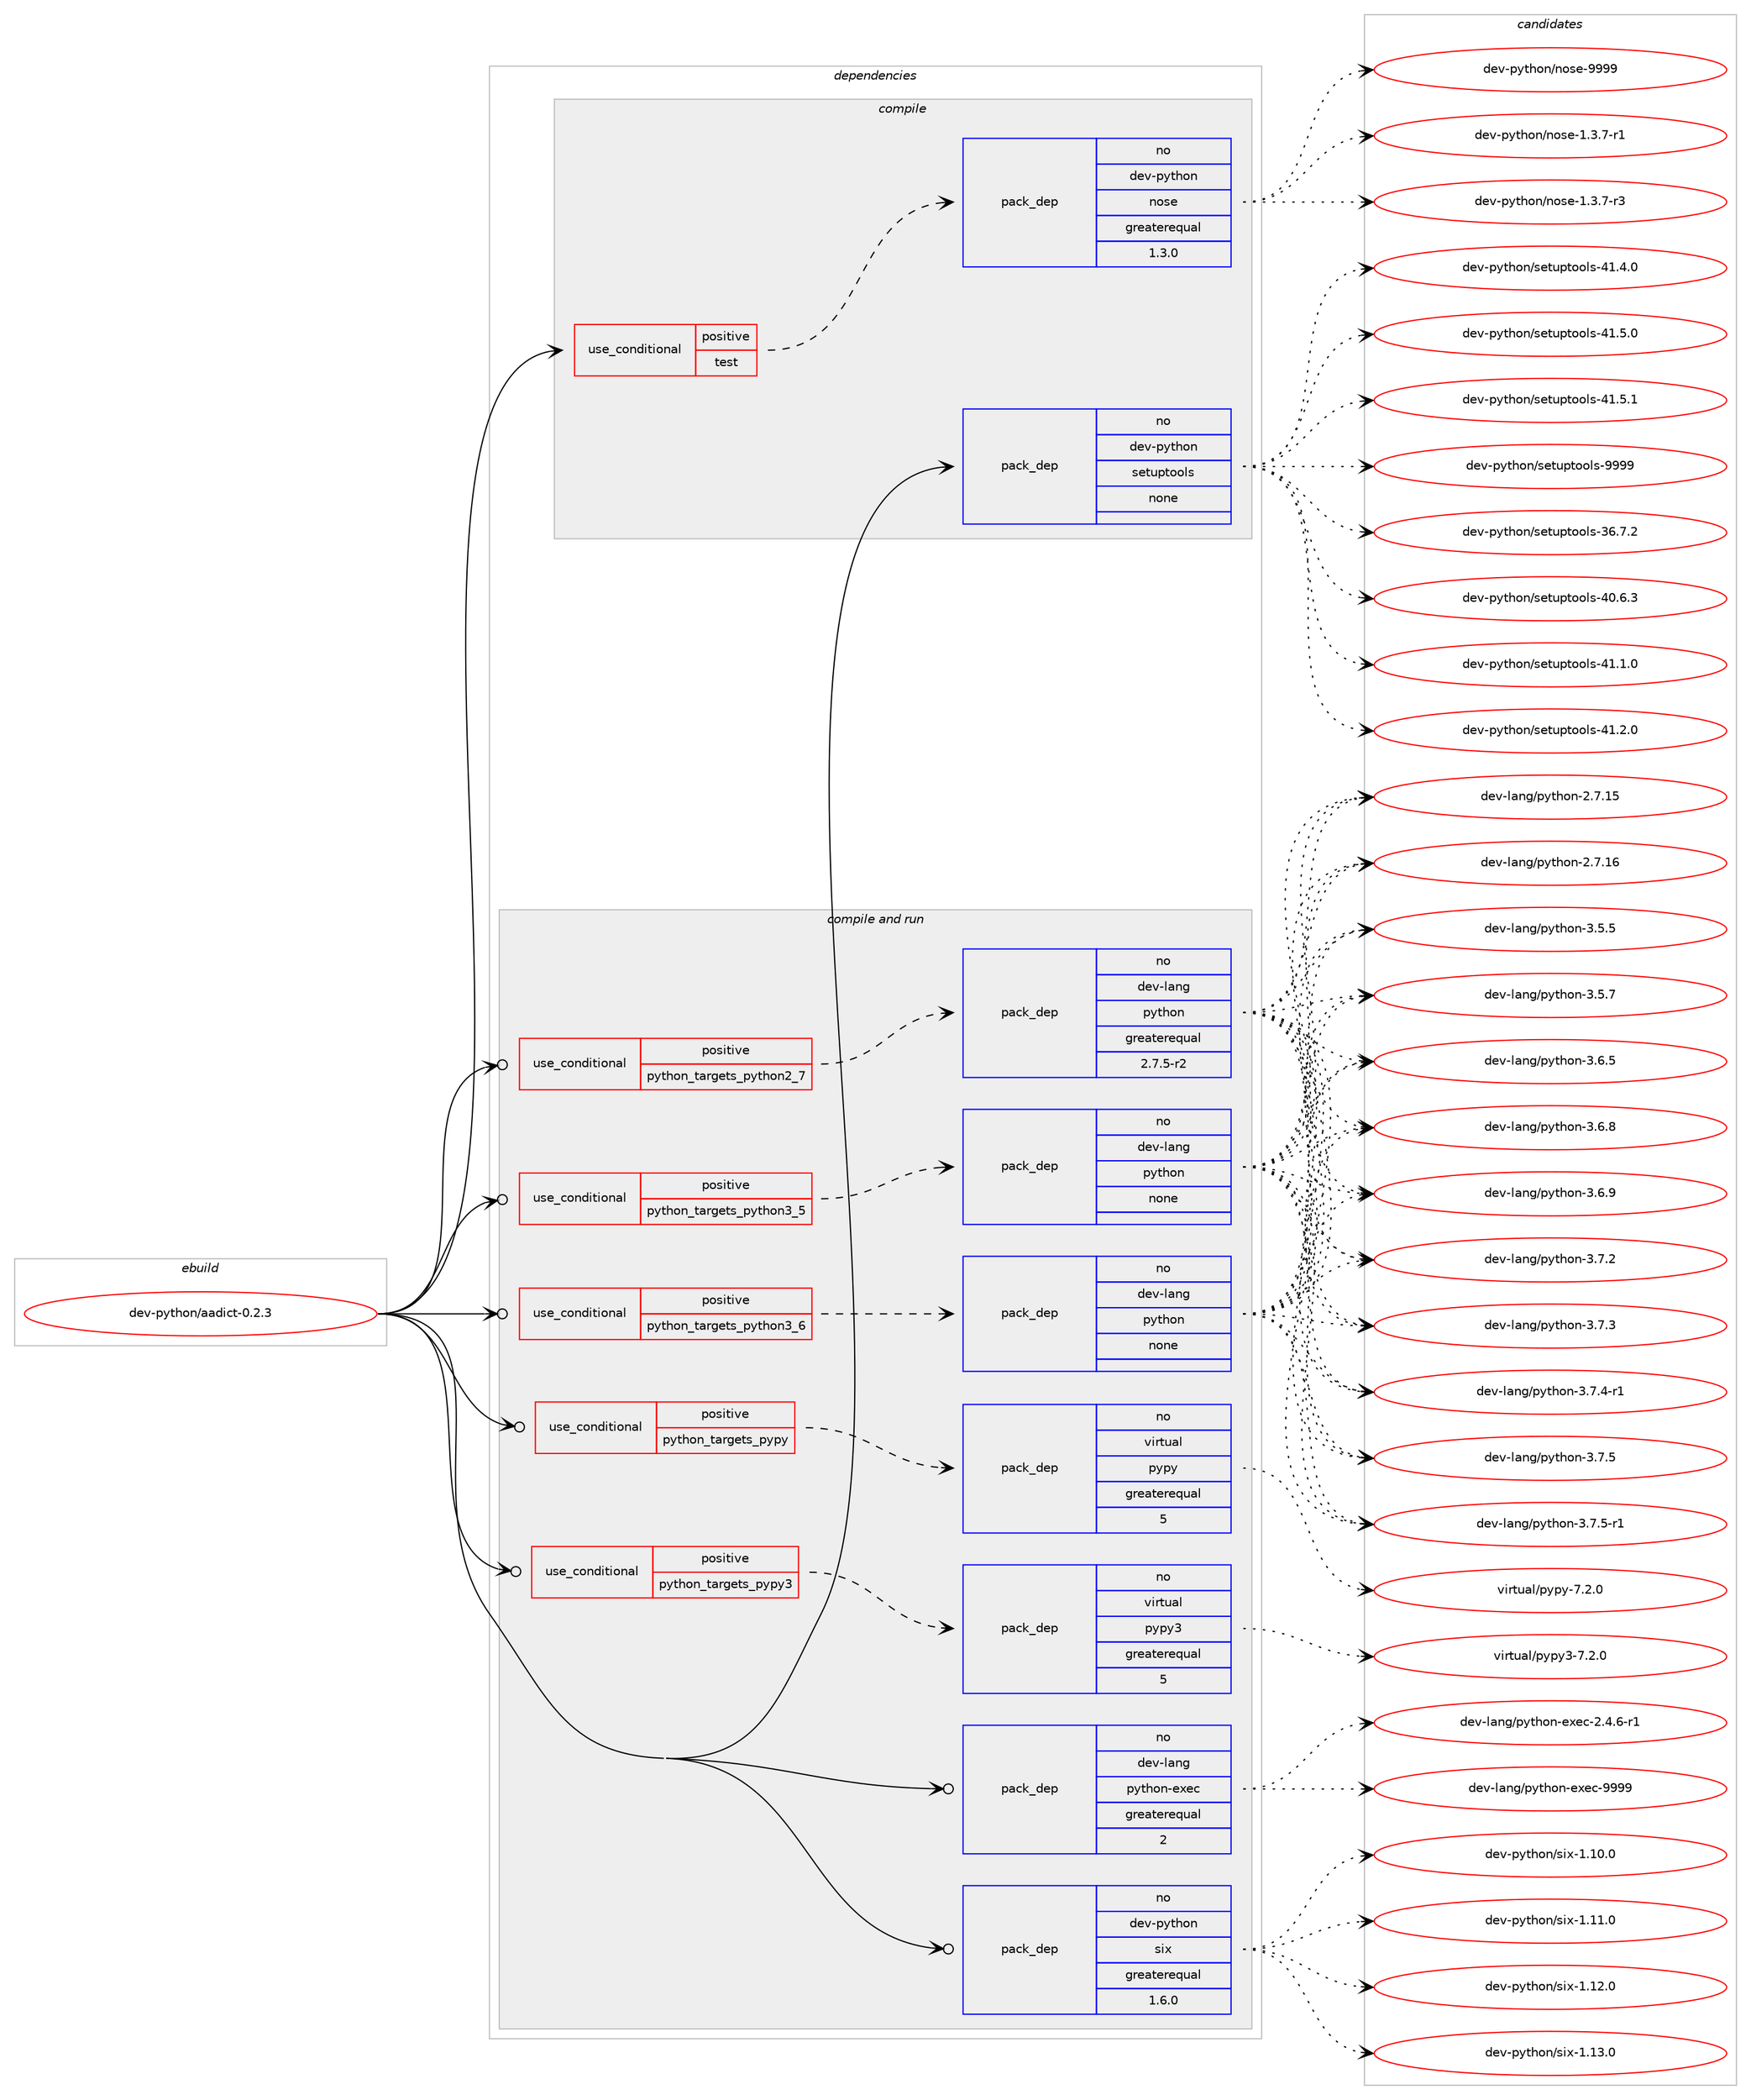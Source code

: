 digraph prolog {

# *************
# Graph options
# *************

newrank=true;
concentrate=true;
compound=true;
graph [rankdir=LR,fontname=Helvetica,fontsize=10,ranksep=1.5];#, ranksep=2.5, nodesep=0.2];
edge  [arrowhead=vee];
node  [fontname=Helvetica,fontsize=10];

# **********
# The ebuild
# **********

subgraph cluster_leftcol {
color=gray;
rank=same;
label=<<i>ebuild</i>>;
id [label="dev-python/aadict-0.2.3", color=red, width=4, href="../dev-python/aadict-0.2.3.svg"];
}

# ****************
# The dependencies
# ****************

subgraph cluster_midcol {
color=gray;
label=<<i>dependencies</i>>;
subgraph cluster_compile {
fillcolor="#eeeeee";
style=filled;
label=<<i>compile</i>>;
subgraph cond135894 {
dependency593419 [label=<<TABLE BORDER="0" CELLBORDER="1" CELLSPACING="0" CELLPADDING="4"><TR><TD ROWSPAN="3" CELLPADDING="10">use_conditional</TD></TR><TR><TD>positive</TD></TR><TR><TD>test</TD></TR></TABLE>>, shape=none, color=red];
subgraph pack445753 {
dependency593420 [label=<<TABLE BORDER="0" CELLBORDER="1" CELLSPACING="0" CELLPADDING="4" WIDTH="220"><TR><TD ROWSPAN="6" CELLPADDING="30">pack_dep</TD></TR><TR><TD WIDTH="110">no</TD></TR><TR><TD>dev-python</TD></TR><TR><TD>nose</TD></TR><TR><TD>greaterequal</TD></TR><TR><TD>1.3.0</TD></TR></TABLE>>, shape=none, color=blue];
}
dependency593419:e -> dependency593420:w [weight=20,style="dashed",arrowhead="vee"];
}
id:e -> dependency593419:w [weight=20,style="solid",arrowhead="vee"];
subgraph pack445754 {
dependency593421 [label=<<TABLE BORDER="0" CELLBORDER="1" CELLSPACING="0" CELLPADDING="4" WIDTH="220"><TR><TD ROWSPAN="6" CELLPADDING="30">pack_dep</TD></TR><TR><TD WIDTH="110">no</TD></TR><TR><TD>dev-python</TD></TR><TR><TD>setuptools</TD></TR><TR><TD>none</TD></TR><TR><TD></TD></TR></TABLE>>, shape=none, color=blue];
}
id:e -> dependency593421:w [weight=20,style="solid",arrowhead="vee"];
}
subgraph cluster_compileandrun {
fillcolor="#eeeeee";
style=filled;
label=<<i>compile and run</i>>;
subgraph cond135895 {
dependency593422 [label=<<TABLE BORDER="0" CELLBORDER="1" CELLSPACING="0" CELLPADDING="4"><TR><TD ROWSPAN="3" CELLPADDING="10">use_conditional</TD></TR><TR><TD>positive</TD></TR><TR><TD>python_targets_pypy</TD></TR></TABLE>>, shape=none, color=red];
subgraph pack445755 {
dependency593423 [label=<<TABLE BORDER="0" CELLBORDER="1" CELLSPACING="0" CELLPADDING="4" WIDTH="220"><TR><TD ROWSPAN="6" CELLPADDING="30">pack_dep</TD></TR><TR><TD WIDTH="110">no</TD></TR><TR><TD>virtual</TD></TR><TR><TD>pypy</TD></TR><TR><TD>greaterequal</TD></TR><TR><TD>5</TD></TR></TABLE>>, shape=none, color=blue];
}
dependency593422:e -> dependency593423:w [weight=20,style="dashed",arrowhead="vee"];
}
id:e -> dependency593422:w [weight=20,style="solid",arrowhead="odotvee"];
subgraph cond135896 {
dependency593424 [label=<<TABLE BORDER="0" CELLBORDER="1" CELLSPACING="0" CELLPADDING="4"><TR><TD ROWSPAN="3" CELLPADDING="10">use_conditional</TD></TR><TR><TD>positive</TD></TR><TR><TD>python_targets_pypy3</TD></TR></TABLE>>, shape=none, color=red];
subgraph pack445756 {
dependency593425 [label=<<TABLE BORDER="0" CELLBORDER="1" CELLSPACING="0" CELLPADDING="4" WIDTH="220"><TR><TD ROWSPAN="6" CELLPADDING="30">pack_dep</TD></TR><TR><TD WIDTH="110">no</TD></TR><TR><TD>virtual</TD></TR><TR><TD>pypy3</TD></TR><TR><TD>greaterequal</TD></TR><TR><TD>5</TD></TR></TABLE>>, shape=none, color=blue];
}
dependency593424:e -> dependency593425:w [weight=20,style="dashed",arrowhead="vee"];
}
id:e -> dependency593424:w [weight=20,style="solid",arrowhead="odotvee"];
subgraph cond135897 {
dependency593426 [label=<<TABLE BORDER="0" CELLBORDER="1" CELLSPACING="0" CELLPADDING="4"><TR><TD ROWSPAN="3" CELLPADDING="10">use_conditional</TD></TR><TR><TD>positive</TD></TR><TR><TD>python_targets_python2_7</TD></TR></TABLE>>, shape=none, color=red];
subgraph pack445757 {
dependency593427 [label=<<TABLE BORDER="0" CELLBORDER="1" CELLSPACING="0" CELLPADDING="4" WIDTH="220"><TR><TD ROWSPAN="6" CELLPADDING="30">pack_dep</TD></TR><TR><TD WIDTH="110">no</TD></TR><TR><TD>dev-lang</TD></TR><TR><TD>python</TD></TR><TR><TD>greaterequal</TD></TR><TR><TD>2.7.5-r2</TD></TR></TABLE>>, shape=none, color=blue];
}
dependency593426:e -> dependency593427:w [weight=20,style="dashed",arrowhead="vee"];
}
id:e -> dependency593426:w [weight=20,style="solid",arrowhead="odotvee"];
subgraph cond135898 {
dependency593428 [label=<<TABLE BORDER="0" CELLBORDER="1" CELLSPACING="0" CELLPADDING="4"><TR><TD ROWSPAN="3" CELLPADDING="10">use_conditional</TD></TR><TR><TD>positive</TD></TR><TR><TD>python_targets_python3_5</TD></TR></TABLE>>, shape=none, color=red];
subgraph pack445758 {
dependency593429 [label=<<TABLE BORDER="0" CELLBORDER="1" CELLSPACING="0" CELLPADDING="4" WIDTH="220"><TR><TD ROWSPAN="6" CELLPADDING="30">pack_dep</TD></TR><TR><TD WIDTH="110">no</TD></TR><TR><TD>dev-lang</TD></TR><TR><TD>python</TD></TR><TR><TD>none</TD></TR><TR><TD></TD></TR></TABLE>>, shape=none, color=blue];
}
dependency593428:e -> dependency593429:w [weight=20,style="dashed",arrowhead="vee"];
}
id:e -> dependency593428:w [weight=20,style="solid",arrowhead="odotvee"];
subgraph cond135899 {
dependency593430 [label=<<TABLE BORDER="0" CELLBORDER="1" CELLSPACING="0" CELLPADDING="4"><TR><TD ROWSPAN="3" CELLPADDING="10">use_conditional</TD></TR><TR><TD>positive</TD></TR><TR><TD>python_targets_python3_6</TD></TR></TABLE>>, shape=none, color=red];
subgraph pack445759 {
dependency593431 [label=<<TABLE BORDER="0" CELLBORDER="1" CELLSPACING="0" CELLPADDING="4" WIDTH="220"><TR><TD ROWSPAN="6" CELLPADDING="30">pack_dep</TD></TR><TR><TD WIDTH="110">no</TD></TR><TR><TD>dev-lang</TD></TR><TR><TD>python</TD></TR><TR><TD>none</TD></TR><TR><TD></TD></TR></TABLE>>, shape=none, color=blue];
}
dependency593430:e -> dependency593431:w [weight=20,style="dashed",arrowhead="vee"];
}
id:e -> dependency593430:w [weight=20,style="solid",arrowhead="odotvee"];
subgraph pack445760 {
dependency593432 [label=<<TABLE BORDER="0" CELLBORDER="1" CELLSPACING="0" CELLPADDING="4" WIDTH="220"><TR><TD ROWSPAN="6" CELLPADDING="30">pack_dep</TD></TR><TR><TD WIDTH="110">no</TD></TR><TR><TD>dev-lang</TD></TR><TR><TD>python-exec</TD></TR><TR><TD>greaterequal</TD></TR><TR><TD>2</TD></TR></TABLE>>, shape=none, color=blue];
}
id:e -> dependency593432:w [weight=20,style="solid",arrowhead="odotvee"];
subgraph pack445761 {
dependency593433 [label=<<TABLE BORDER="0" CELLBORDER="1" CELLSPACING="0" CELLPADDING="4" WIDTH="220"><TR><TD ROWSPAN="6" CELLPADDING="30">pack_dep</TD></TR><TR><TD WIDTH="110">no</TD></TR><TR><TD>dev-python</TD></TR><TR><TD>six</TD></TR><TR><TD>greaterequal</TD></TR><TR><TD>1.6.0</TD></TR></TABLE>>, shape=none, color=blue];
}
id:e -> dependency593433:w [weight=20,style="solid",arrowhead="odotvee"];
}
subgraph cluster_run {
fillcolor="#eeeeee";
style=filled;
label=<<i>run</i>>;
}
}

# **************
# The candidates
# **************

subgraph cluster_choices {
rank=same;
color=gray;
label=<<i>candidates</i>>;

subgraph choice445753 {
color=black;
nodesep=1;
choice10010111845112121116104111110471101111151014549465146554511449 [label="dev-python/nose-1.3.7-r1", color=red, width=4,href="../dev-python/nose-1.3.7-r1.svg"];
choice10010111845112121116104111110471101111151014549465146554511451 [label="dev-python/nose-1.3.7-r3", color=red, width=4,href="../dev-python/nose-1.3.7-r3.svg"];
choice10010111845112121116104111110471101111151014557575757 [label="dev-python/nose-9999", color=red, width=4,href="../dev-python/nose-9999.svg"];
dependency593420:e -> choice10010111845112121116104111110471101111151014549465146554511449:w [style=dotted,weight="100"];
dependency593420:e -> choice10010111845112121116104111110471101111151014549465146554511451:w [style=dotted,weight="100"];
dependency593420:e -> choice10010111845112121116104111110471101111151014557575757:w [style=dotted,weight="100"];
}
subgraph choice445754 {
color=black;
nodesep=1;
choice100101118451121211161041111104711510111611711211611111110811545515446554650 [label="dev-python/setuptools-36.7.2", color=red, width=4,href="../dev-python/setuptools-36.7.2.svg"];
choice100101118451121211161041111104711510111611711211611111110811545524846544651 [label="dev-python/setuptools-40.6.3", color=red, width=4,href="../dev-python/setuptools-40.6.3.svg"];
choice100101118451121211161041111104711510111611711211611111110811545524946494648 [label="dev-python/setuptools-41.1.0", color=red, width=4,href="../dev-python/setuptools-41.1.0.svg"];
choice100101118451121211161041111104711510111611711211611111110811545524946504648 [label="dev-python/setuptools-41.2.0", color=red, width=4,href="../dev-python/setuptools-41.2.0.svg"];
choice100101118451121211161041111104711510111611711211611111110811545524946524648 [label="dev-python/setuptools-41.4.0", color=red, width=4,href="../dev-python/setuptools-41.4.0.svg"];
choice100101118451121211161041111104711510111611711211611111110811545524946534648 [label="dev-python/setuptools-41.5.0", color=red, width=4,href="../dev-python/setuptools-41.5.0.svg"];
choice100101118451121211161041111104711510111611711211611111110811545524946534649 [label="dev-python/setuptools-41.5.1", color=red, width=4,href="../dev-python/setuptools-41.5.1.svg"];
choice10010111845112121116104111110471151011161171121161111111081154557575757 [label="dev-python/setuptools-9999", color=red, width=4,href="../dev-python/setuptools-9999.svg"];
dependency593421:e -> choice100101118451121211161041111104711510111611711211611111110811545515446554650:w [style=dotted,weight="100"];
dependency593421:e -> choice100101118451121211161041111104711510111611711211611111110811545524846544651:w [style=dotted,weight="100"];
dependency593421:e -> choice100101118451121211161041111104711510111611711211611111110811545524946494648:w [style=dotted,weight="100"];
dependency593421:e -> choice100101118451121211161041111104711510111611711211611111110811545524946504648:w [style=dotted,weight="100"];
dependency593421:e -> choice100101118451121211161041111104711510111611711211611111110811545524946524648:w [style=dotted,weight="100"];
dependency593421:e -> choice100101118451121211161041111104711510111611711211611111110811545524946534648:w [style=dotted,weight="100"];
dependency593421:e -> choice100101118451121211161041111104711510111611711211611111110811545524946534649:w [style=dotted,weight="100"];
dependency593421:e -> choice10010111845112121116104111110471151011161171121161111111081154557575757:w [style=dotted,weight="100"];
}
subgraph choice445755 {
color=black;
nodesep=1;
choice1181051141161179710847112121112121455546504648 [label="virtual/pypy-7.2.0", color=red, width=4,href="../virtual/pypy-7.2.0.svg"];
dependency593423:e -> choice1181051141161179710847112121112121455546504648:w [style=dotted,weight="100"];
}
subgraph choice445756 {
color=black;
nodesep=1;
choice118105114116117971084711212111212151455546504648 [label="virtual/pypy3-7.2.0", color=red, width=4,href="../virtual/pypy3-7.2.0.svg"];
dependency593425:e -> choice118105114116117971084711212111212151455546504648:w [style=dotted,weight="100"];
}
subgraph choice445757 {
color=black;
nodesep=1;
choice10010111845108971101034711212111610411111045504655464953 [label="dev-lang/python-2.7.15", color=red, width=4,href="../dev-lang/python-2.7.15.svg"];
choice10010111845108971101034711212111610411111045504655464954 [label="dev-lang/python-2.7.16", color=red, width=4,href="../dev-lang/python-2.7.16.svg"];
choice100101118451089711010347112121116104111110455146534653 [label="dev-lang/python-3.5.5", color=red, width=4,href="../dev-lang/python-3.5.5.svg"];
choice100101118451089711010347112121116104111110455146534655 [label="dev-lang/python-3.5.7", color=red, width=4,href="../dev-lang/python-3.5.7.svg"];
choice100101118451089711010347112121116104111110455146544653 [label="dev-lang/python-3.6.5", color=red, width=4,href="../dev-lang/python-3.6.5.svg"];
choice100101118451089711010347112121116104111110455146544656 [label="dev-lang/python-3.6.8", color=red, width=4,href="../dev-lang/python-3.6.8.svg"];
choice100101118451089711010347112121116104111110455146544657 [label="dev-lang/python-3.6.9", color=red, width=4,href="../dev-lang/python-3.6.9.svg"];
choice100101118451089711010347112121116104111110455146554650 [label="dev-lang/python-3.7.2", color=red, width=4,href="../dev-lang/python-3.7.2.svg"];
choice100101118451089711010347112121116104111110455146554651 [label="dev-lang/python-3.7.3", color=red, width=4,href="../dev-lang/python-3.7.3.svg"];
choice1001011184510897110103471121211161041111104551465546524511449 [label="dev-lang/python-3.7.4-r1", color=red, width=4,href="../dev-lang/python-3.7.4-r1.svg"];
choice100101118451089711010347112121116104111110455146554653 [label="dev-lang/python-3.7.5", color=red, width=4,href="../dev-lang/python-3.7.5.svg"];
choice1001011184510897110103471121211161041111104551465546534511449 [label="dev-lang/python-3.7.5-r1", color=red, width=4,href="../dev-lang/python-3.7.5-r1.svg"];
dependency593427:e -> choice10010111845108971101034711212111610411111045504655464953:w [style=dotted,weight="100"];
dependency593427:e -> choice10010111845108971101034711212111610411111045504655464954:w [style=dotted,weight="100"];
dependency593427:e -> choice100101118451089711010347112121116104111110455146534653:w [style=dotted,weight="100"];
dependency593427:e -> choice100101118451089711010347112121116104111110455146534655:w [style=dotted,weight="100"];
dependency593427:e -> choice100101118451089711010347112121116104111110455146544653:w [style=dotted,weight="100"];
dependency593427:e -> choice100101118451089711010347112121116104111110455146544656:w [style=dotted,weight="100"];
dependency593427:e -> choice100101118451089711010347112121116104111110455146544657:w [style=dotted,weight="100"];
dependency593427:e -> choice100101118451089711010347112121116104111110455146554650:w [style=dotted,weight="100"];
dependency593427:e -> choice100101118451089711010347112121116104111110455146554651:w [style=dotted,weight="100"];
dependency593427:e -> choice1001011184510897110103471121211161041111104551465546524511449:w [style=dotted,weight="100"];
dependency593427:e -> choice100101118451089711010347112121116104111110455146554653:w [style=dotted,weight="100"];
dependency593427:e -> choice1001011184510897110103471121211161041111104551465546534511449:w [style=dotted,weight="100"];
}
subgraph choice445758 {
color=black;
nodesep=1;
choice10010111845108971101034711212111610411111045504655464953 [label="dev-lang/python-2.7.15", color=red, width=4,href="../dev-lang/python-2.7.15.svg"];
choice10010111845108971101034711212111610411111045504655464954 [label="dev-lang/python-2.7.16", color=red, width=4,href="../dev-lang/python-2.7.16.svg"];
choice100101118451089711010347112121116104111110455146534653 [label="dev-lang/python-3.5.5", color=red, width=4,href="../dev-lang/python-3.5.5.svg"];
choice100101118451089711010347112121116104111110455146534655 [label="dev-lang/python-3.5.7", color=red, width=4,href="../dev-lang/python-3.5.7.svg"];
choice100101118451089711010347112121116104111110455146544653 [label="dev-lang/python-3.6.5", color=red, width=4,href="../dev-lang/python-3.6.5.svg"];
choice100101118451089711010347112121116104111110455146544656 [label="dev-lang/python-3.6.8", color=red, width=4,href="../dev-lang/python-3.6.8.svg"];
choice100101118451089711010347112121116104111110455146544657 [label="dev-lang/python-3.6.9", color=red, width=4,href="../dev-lang/python-3.6.9.svg"];
choice100101118451089711010347112121116104111110455146554650 [label="dev-lang/python-3.7.2", color=red, width=4,href="../dev-lang/python-3.7.2.svg"];
choice100101118451089711010347112121116104111110455146554651 [label="dev-lang/python-3.7.3", color=red, width=4,href="../dev-lang/python-3.7.3.svg"];
choice1001011184510897110103471121211161041111104551465546524511449 [label="dev-lang/python-3.7.4-r1", color=red, width=4,href="../dev-lang/python-3.7.4-r1.svg"];
choice100101118451089711010347112121116104111110455146554653 [label="dev-lang/python-3.7.5", color=red, width=4,href="../dev-lang/python-3.7.5.svg"];
choice1001011184510897110103471121211161041111104551465546534511449 [label="dev-lang/python-3.7.5-r1", color=red, width=4,href="../dev-lang/python-3.7.5-r1.svg"];
dependency593429:e -> choice10010111845108971101034711212111610411111045504655464953:w [style=dotted,weight="100"];
dependency593429:e -> choice10010111845108971101034711212111610411111045504655464954:w [style=dotted,weight="100"];
dependency593429:e -> choice100101118451089711010347112121116104111110455146534653:w [style=dotted,weight="100"];
dependency593429:e -> choice100101118451089711010347112121116104111110455146534655:w [style=dotted,weight="100"];
dependency593429:e -> choice100101118451089711010347112121116104111110455146544653:w [style=dotted,weight="100"];
dependency593429:e -> choice100101118451089711010347112121116104111110455146544656:w [style=dotted,weight="100"];
dependency593429:e -> choice100101118451089711010347112121116104111110455146544657:w [style=dotted,weight="100"];
dependency593429:e -> choice100101118451089711010347112121116104111110455146554650:w [style=dotted,weight="100"];
dependency593429:e -> choice100101118451089711010347112121116104111110455146554651:w [style=dotted,weight="100"];
dependency593429:e -> choice1001011184510897110103471121211161041111104551465546524511449:w [style=dotted,weight="100"];
dependency593429:e -> choice100101118451089711010347112121116104111110455146554653:w [style=dotted,weight="100"];
dependency593429:e -> choice1001011184510897110103471121211161041111104551465546534511449:w [style=dotted,weight="100"];
}
subgraph choice445759 {
color=black;
nodesep=1;
choice10010111845108971101034711212111610411111045504655464953 [label="dev-lang/python-2.7.15", color=red, width=4,href="../dev-lang/python-2.7.15.svg"];
choice10010111845108971101034711212111610411111045504655464954 [label="dev-lang/python-2.7.16", color=red, width=4,href="../dev-lang/python-2.7.16.svg"];
choice100101118451089711010347112121116104111110455146534653 [label="dev-lang/python-3.5.5", color=red, width=4,href="../dev-lang/python-3.5.5.svg"];
choice100101118451089711010347112121116104111110455146534655 [label="dev-lang/python-3.5.7", color=red, width=4,href="../dev-lang/python-3.5.7.svg"];
choice100101118451089711010347112121116104111110455146544653 [label="dev-lang/python-3.6.5", color=red, width=4,href="../dev-lang/python-3.6.5.svg"];
choice100101118451089711010347112121116104111110455146544656 [label="dev-lang/python-3.6.8", color=red, width=4,href="../dev-lang/python-3.6.8.svg"];
choice100101118451089711010347112121116104111110455146544657 [label="dev-lang/python-3.6.9", color=red, width=4,href="../dev-lang/python-3.6.9.svg"];
choice100101118451089711010347112121116104111110455146554650 [label="dev-lang/python-3.7.2", color=red, width=4,href="../dev-lang/python-3.7.2.svg"];
choice100101118451089711010347112121116104111110455146554651 [label="dev-lang/python-3.7.3", color=red, width=4,href="../dev-lang/python-3.7.3.svg"];
choice1001011184510897110103471121211161041111104551465546524511449 [label="dev-lang/python-3.7.4-r1", color=red, width=4,href="../dev-lang/python-3.7.4-r1.svg"];
choice100101118451089711010347112121116104111110455146554653 [label="dev-lang/python-3.7.5", color=red, width=4,href="../dev-lang/python-3.7.5.svg"];
choice1001011184510897110103471121211161041111104551465546534511449 [label="dev-lang/python-3.7.5-r1", color=red, width=4,href="../dev-lang/python-3.7.5-r1.svg"];
dependency593431:e -> choice10010111845108971101034711212111610411111045504655464953:w [style=dotted,weight="100"];
dependency593431:e -> choice10010111845108971101034711212111610411111045504655464954:w [style=dotted,weight="100"];
dependency593431:e -> choice100101118451089711010347112121116104111110455146534653:w [style=dotted,weight="100"];
dependency593431:e -> choice100101118451089711010347112121116104111110455146534655:w [style=dotted,weight="100"];
dependency593431:e -> choice100101118451089711010347112121116104111110455146544653:w [style=dotted,weight="100"];
dependency593431:e -> choice100101118451089711010347112121116104111110455146544656:w [style=dotted,weight="100"];
dependency593431:e -> choice100101118451089711010347112121116104111110455146544657:w [style=dotted,weight="100"];
dependency593431:e -> choice100101118451089711010347112121116104111110455146554650:w [style=dotted,weight="100"];
dependency593431:e -> choice100101118451089711010347112121116104111110455146554651:w [style=dotted,weight="100"];
dependency593431:e -> choice1001011184510897110103471121211161041111104551465546524511449:w [style=dotted,weight="100"];
dependency593431:e -> choice100101118451089711010347112121116104111110455146554653:w [style=dotted,weight="100"];
dependency593431:e -> choice1001011184510897110103471121211161041111104551465546534511449:w [style=dotted,weight="100"];
}
subgraph choice445760 {
color=black;
nodesep=1;
choice10010111845108971101034711212111610411111045101120101994550465246544511449 [label="dev-lang/python-exec-2.4.6-r1", color=red, width=4,href="../dev-lang/python-exec-2.4.6-r1.svg"];
choice10010111845108971101034711212111610411111045101120101994557575757 [label="dev-lang/python-exec-9999", color=red, width=4,href="../dev-lang/python-exec-9999.svg"];
dependency593432:e -> choice10010111845108971101034711212111610411111045101120101994550465246544511449:w [style=dotted,weight="100"];
dependency593432:e -> choice10010111845108971101034711212111610411111045101120101994557575757:w [style=dotted,weight="100"];
}
subgraph choice445761 {
color=black;
nodesep=1;
choice100101118451121211161041111104711510512045494649484648 [label="dev-python/six-1.10.0", color=red, width=4,href="../dev-python/six-1.10.0.svg"];
choice100101118451121211161041111104711510512045494649494648 [label="dev-python/six-1.11.0", color=red, width=4,href="../dev-python/six-1.11.0.svg"];
choice100101118451121211161041111104711510512045494649504648 [label="dev-python/six-1.12.0", color=red, width=4,href="../dev-python/six-1.12.0.svg"];
choice100101118451121211161041111104711510512045494649514648 [label="dev-python/six-1.13.0", color=red, width=4,href="../dev-python/six-1.13.0.svg"];
dependency593433:e -> choice100101118451121211161041111104711510512045494649484648:w [style=dotted,weight="100"];
dependency593433:e -> choice100101118451121211161041111104711510512045494649494648:w [style=dotted,weight="100"];
dependency593433:e -> choice100101118451121211161041111104711510512045494649504648:w [style=dotted,weight="100"];
dependency593433:e -> choice100101118451121211161041111104711510512045494649514648:w [style=dotted,weight="100"];
}
}

}
